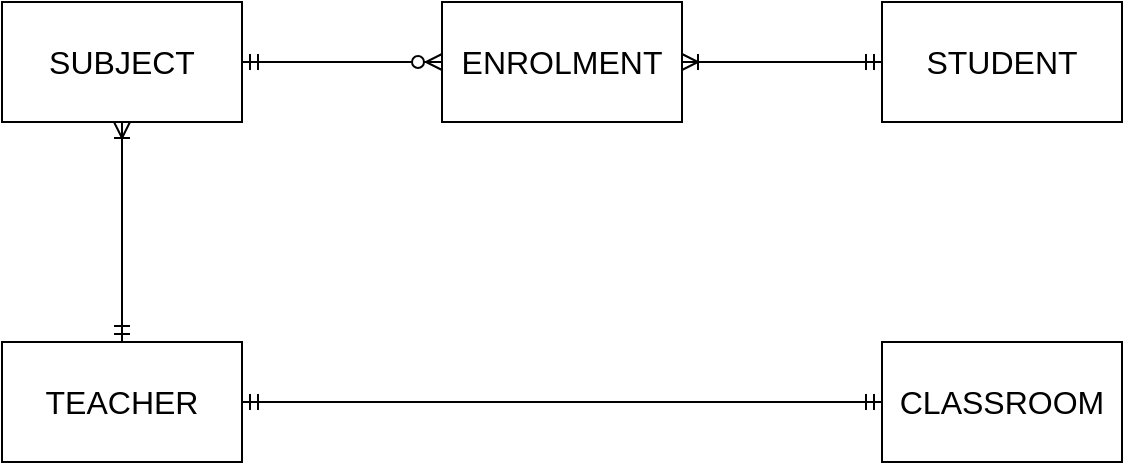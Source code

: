 <mxfile version="24.4.4" type="device">
  <diagram name="Page-1" id="eEm6h30ir_lw7WZ2JNar">
    <mxGraphModel dx="612" dy="333" grid="1" gridSize="10" guides="1" tooltips="1" connect="1" arrows="1" fold="1" page="1" pageScale="1" pageWidth="1654" pageHeight="2336" math="0" shadow="0">
      <root>
        <mxCell id="0" />
        <mxCell id="1" parent="0" />
        <mxCell id="89CX-3ppkmRhiz2WJtt2-1" value="&lt;font style=&quot;font-size: 16px;&quot;&gt;SUBJECT&lt;/font&gt;" style="rounded=0;whiteSpace=wrap;html=1;" parent="1" vertex="1">
          <mxGeometry x="310" y="210" width="120" height="60" as="geometry" />
        </mxCell>
        <mxCell id="89CX-3ppkmRhiz2WJtt2-2" value="&lt;font style=&quot;font-size: 16px;&quot;&gt;STUDENT&lt;/font&gt;" style="rounded=0;whiteSpace=wrap;html=1;" parent="1" vertex="1">
          <mxGeometry x="750" y="210" width="120" height="60" as="geometry" />
        </mxCell>
        <mxCell id="89CX-3ppkmRhiz2WJtt2-4" value="&lt;font style=&quot;font-size: 16px;&quot;&gt;TEACHER&lt;/font&gt;" style="rounded=0;whiteSpace=wrap;html=1;" parent="1" vertex="1">
          <mxGeometry x="310" y="380" width="120" height="60" as="geometry" />
        </mxCell>
        <mxCell id="89CX-3ppkmRhiz2WJtt2-5" value="&lt;font style=&quot;font-size: 16px;&quot;&gt;CLASSROOM&lt;/font&gt;" style="rounded=0;whiteSpace=wrap;html=1;" parent="1" vertex="1">
          <mxGeometry x="750" y="380" width="120" height="60" as="geometry" />
        </mxCell>
        <mxCell id="89CX-3ppkmRhiz2WJtt2-6" value="&lt;font style=&quot;font-size: 16px;&quot;&gt;ENROLMENT&lt;/font&gt;" style="rounded=0;whiteSpace=wrap;html=1;" parent="1" vertex="1">
          <mxGeometry x="530" y="210" width="120" height="60" as="geometry" />
        </mxCell>
        <mxCell id="89CX-3ppkmRhiz2WJtt2-7" value="" style="edgeStyle=entityRelationEdgeStyle;fontSize=12;html=1;endArrow=ERzeroToMany;startArrow=ERmandOne;rounded=0;exitX=1;exitY=0.5;exitDx=0;exitDy=0;entryX=0;entryY=0.5;entryDx=0;entryDy=0;" parent="1" source="89CX-3ppkmRhiz2WJtt2-1" target="89CX-3ppkmRhiz2WJtt2-6" edge="1">
          <mxGeometry width="100" height="100" relative="1" as="geometry">
            <mxPoint x="470" y="340" as="sourcePoint" />
            <mxPoint x="570" y="240" as="targetPoint" />
          </mxGeometry>
        </mxCell>
        <mxCell id="89CX-3ppkmRhiz2WJtt2-8" value="" style="edgeStyle=entityRelationEdgeStyle;fontSize=12;html=1;endArrow=ERoneToMany;startArrow=ERmandOne;rounded=0;exitX=0;exitY=0.5;exitDx=0;exitDy=0;entryX=1;entryY=0.5;entryDx=0;entryDy=0;" parent="1" source="89CX-3ppkmRhiz2WJtt2-2" target="89CX-3ppkmRhiz2WJtt2-6" edge="1">
          <mxGeometry width="100" height="100" relative="1" as="geometry">
            <mxPoint x="470" y="340" as="sourcePoint" />
            <mxPoint x="640" y="300" as="targetPoint" />
          </mxGeometry>
        </mxCell>
        <mxCell id="89CX-3ppkmRhiz2WJtt2-9" value="" style="edgeStyle=orthogonalEdgeStyle;fontSize=12;html=1;endArrow=ERoneToMany;startArrow=ERmandOne;rounded=0;exitX=0.5;exitY=0;exitDx=0;exitDy=0;entryX=0.5;entryY=1;entryDx=0;entryDy=0;" parent="1" source="89CX-3ppkmRhiz2WJtt2-4" target="89CX-3ppkmRhiz2WJtt2-1" edge="1">
          <mxGeometry width="100" height="100" relative="1" as="geometry">
            <mxPoint x="470" y="340" as="sourcePoint" />
            <mxPoint x="570" y="240" as="targetPoint" />
          </mxGeometry>
        </mxCell>
        <mxCell id="89CX-3ppkmRhiz2WJtt2-10" value="" style="edgeStyle=entityRelationEdgeStyle;fontSize=12;html=1;endArrow=ERmandOne;startArrow=ERmandOne;rounded=0;exitX=1;exitY=0.5;exitDx=0;exitDy=0;entryX=0;entryY=0.5;entryDx=0;entryDy=0;" parent="1" source="89CX-3ppkmRhiz2WJtt2-4" target="89CX-3ppkmRhiz2WJtt2-5" edge="1">
          <mxGeometry width="100" height="100" relative="1" as="geometry">
            <mxPoint x="470" y="340" as="sourcePoint" />
            <mxPoint x="570" y="240" as="targetPoint" />
          </mxGeometry>
        </mxCell>
      </root>
    </mxGraphModel>
  </diagram>
</mxfile>
